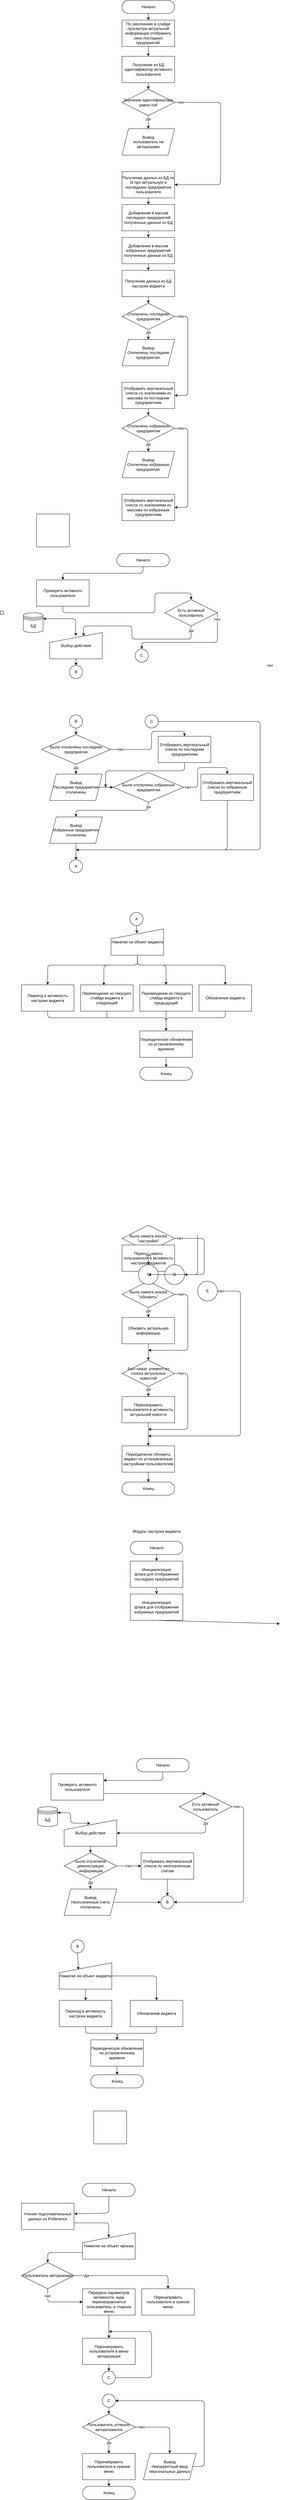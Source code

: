 <mxfile version="14.8.0" type="github">
  <diagram id="v8FJ9KeOEFhYo0yKaHKQ" name="Page-1">
    <mxGraphModel dx="1865" dy="579" grid="1" gridSize="10" guides="1" tooltips="1" connect="1" arrows="1" fold="1" page="1" pageScale="1" pageWidth="827" pageHeight="1169" math="0" shadow="0">
      <root>
        <mxCell id="0" />
        <mxCell id="1" parent="0" />
        <mxCell id="jtxJzJimyHoa9bIYIyS_-1" value="Начало" style="html=1;dashed=0;whitespace=wrap;shape=mxgraph.dfd.start" parent="1" vertex="1">
          <mxGeometry x="320" y="40" width="160" height="40" as="geometry" />
        </mxCell>
        <mxCell id="jtxJzJimyHoa9bIYIyS_-3" value="" style="endArrow=classic;html=1;exitX=0.5;exitY=0.5;exitDx=0;exitDy=20;exitPerimeter=0;entryX=0.5;entryY=0;entryDx=0;entryDy=0;" parent="1" source="jtxJzJimyHoa9bIYIyS_-1" target="jtxJzJimyHoa9bIYIyS_-17" edge="1">
          <mxGeometry width="50" height="50" relative="1" as="geometry">
            <mxPoint x="390" y="220" as="sourcePoint" />
            <mxPoint x="400" y="130" as="targetPoint" />
          </mxGeometry>
        </mxCell>
        <mxCell id="jtxJzJimyHoa9bIYIyS_-4" value="Получение из БД идентификатор активного пользователя" style="rounded=0;whiteSpace=wrap;html=1;" parent="1" vertex="1">
          <mxGeometry x="320" y="210" width="160" height="80" as="geometry" />
        </mxCell>
        <mxCell id="jtxJzJimyHoa9bIYIyS_-5" value="Значение идентификатора равно null" style="rhombus;whiteSpace=wrap;html=1;" parent="1" vertex="1">
          <mxGeometry x="320" y="310" width="160" height="80" as="geometry" />
        </mxCell>
        <mxCell id="jtxJzJimyHoa9bIYIyS_-6" value="" style="endArrow=classic;html=1;exitX=0.5;exitY=1;exitDx=0;exitDy=0;entryX=0.5;entryY=0;entryDx=0;entryDy=0;" parent="1" source="jtxJzJimyHoa9bIYIyS_-4" target="jtxJzJimyHoa9bIYIyS_-5" edge="1">
          <mxGeometry width="50" height="50" relative="1" as="geometry">
            <mxPoint x="390" y="320" as="sourcePoint" />
            <mxPoint x="440" y="270" as="targetPoint" />
          </mxGeometry>
        </mxCell>
        <mxCell id="jtxJzJimyHoa9bIYIyS_-15" value="" style="endArrow=classic;html=1;exitX=0.5;exitY=1;exitDx=0;exitDy=0;entryX=0.5;entryY=0;entryDx=0;entryDy=0;" parent="1" source="jtxJzJimyHoa9bIYIyS_-5" target="jtxJzJimyHoa9bIYIyS_-20" edge="1">
          <mxGeometry relative="1" as="geometry">
            <mxPoint x="460" y="420" as="sourcePoint" />
            <mxPoint x="400" y="430" as="targetPoint" />
          </mxGeometry>
        </mxCell>
        <mxCell id="jtxJzJimyHoa9bIYIyS_-16" value="Да" style="edgeLabel;resizable=0;html=1;align=center;verticalAlign=middle;" parent="jtxJzJimyHoa9bIYIyS_-15" connectable="0" vertex="1">
          <mxGeometry relative="1" as="geometry">
            <mxPoint y="-10" as="offset" />
          </mxGeometry>
        </mxCell>
        <mxCell id="jtxJzJimyHoa9bIYIyS_-17" value="По умолчанию в слайде просмотра актуальной информации отображать окно последних предприятий&amp;nbsp;" style="rounded=0;whiteSpace=wrap;html=1;" parent="1" vertex="1">
          <mxGeometry x="320" y="100" width="160" height="80" as="geometry" />
        </mxCell>
        <mxCell id="jtxJzJimyHoa9bIYIyS_-18" value="" style="endArrow=classic;html=1;exitX=0.5;exitY=1;exitDx=0;exitDy=0;entryX=0.5;entryY=0;entryDx=0;entryDy=0;" parent="1" source="jtxJzJimyHoa9bIYIyS_-17" target="jtxJzJimyHoa9bIYIyS_-4" edge="1">
          <mxGeometry width="50" height="50" relative="1" as="geometry">
            <mxPoint x="390" y="280" as="sourcePoint" />
            <mxPoint x="440" y="230" as="targetPoint" />
          </mxGeometry>
        </mxCell>
        <mxCell id="jtxJzJimyHoa9bIYIyS_-20" value="Вывод&lt;br&gt;пользователь не авторизован" style="shape=parallelogram;perimeter=parallelogramPerimeter;whiteSpace=wrap;html=1;fixedSize=1;" parent="1" vertex="1">
          <mxGeometry x="320" y="430" width="160" height="80" as="geometry" />
        </mxCell>
        <mxCell id="jtxJzJimyHoa9bIYIyS_-21" value="Нет" style="endArrow=classic;html=1;exitX=1;exitY=0.5;exitDx=0;exitDy=0;entryX=1;entryY=0.5;entryDx=0;entryDy=0;" parent="1" source="jtxJzJimyHoa9bIYIyS_-5" target="jtxJzJimyHoa9bIYIyS_-22" edge="1">
          <mxGeometry x="-0.924" width="50" height="50" relative="1" as="geometry">
            <mxPoint x="620" y="330" as="sourcePoint" />
            <mxPoint x="500" y="610" as="targetPoint" />
            <Array as="points">
              <mxPoint x="620" y="350" />
              <mxPoint x="620" y="600" />
            </Array>
            <mxPoint as="offset" />
          </mxGeometry>
        </mxCell>
        <mxCell id="jtxJzJimyHoa9bIYIyS_-22" value="Получение данных из БД по id про актуальную и последнюю предприятия пользователя" style="rounded=0;whiteSpace=wrap;html=1;" parent="1" vertex="1">
          <mxGeometry x="320" y="560" width="160" height="80" as="geometry" />
        </mxCell>
        <mxCell id="jtxJzJimyHoa9bIYIyS_-23" value="Добавление в массив последних предприятий полученные данные из БД" style="rounded=0;whiteSpace=wrap;html=1;" parent="1" vertex="1">
          <mxGeometry x="320" y="660" width="160" height="80" as="geometry" />
        </mxCell>
        <mxCell id="jtxJzJimyHoa9bIYIyS_-24" value="" style="endArrow=classic;html=1;exitX=0.5;exitY=1;exitDx=0;exitDy=0;entryX=0.5;entryY=0;entryDx=0;entryDy=0;" parent="1" source="jtxJzJimyHoa9bIYIyS_-22" target="jtxJzJimyHoa9bIYIyS_-23" edge="1">
          <mxGeometry width="50" height="50" relative="1" as="geometry">
            <mxPoint x="390" y="730" as="sourcePoint" />
            <mxPoint x="440" y="680" as="targetPoint" />
          </mxGeometry>
        </mxCell>
        <mxCell id="jtxJzJimyHoa9bIYIyS_-25" value="Добавление в массив избранных предприятий полученные данные из БД" style="rounded=0;whiteSpace=wrap;html=1;" parent="1" vertex="1">
          <mxGeometry x="320" y="760" width="160" height="80" as="geometry" />
        </mxCell>
        <mxCell id="jtxJzJimyHoa9bIYIyS_-26" value="" style="endArrow=classic;html=1;exitX=0.5;exitY=1;exitDx=0;exitDy=0;entryX=0.5;entryY=0;entryDx=0;entryDy=0;" parent="1" source="jtxJzJimyHoa9bIYIyS_-23" target="jtxJzJimyHoa9bIYIyS_-25" edge="1">
          <mxGeometry width="50" height="50" relative="1" as="geometry">
            <mxPoint x="390" y="730" as="sourcePoint" />
            <mxPoint x="440" y="680" as="targetPoint" />
          </mxGeometry>
        </mxCell>
        <mxCell id="jtxJzJimyHoa9bIYIyS_-27" value="Получение данных из БД настроек виджета" style="rounded=0;whiteSpace=wrap;html=1;" parent="1" vertex="1">
          <mxGeometry x="320" y="860" width="160" height="80" as="geometry" />
        </mxCell>
        <mxCell id="jtxJzJimyHoa9bIYIyS_-28" value="" style="endArrow=classic;html=1;exitX=0.5;exitY=1;exitDx=0;exitDy=0;entryX=0.5;entryY=0;entryDx=0;entryDy=0;" parent="1" source="jtxJzJimyHoa9bIYIyS_-25" target="jtxJzJimyHoa9bIYIyS_-27" edge="1">
          <mxGeometry width="50" height="50" relative="1" as="geometry">
            <mxPoint x="390" y="820" as="sourcePoint" />
            <mxPoint x="440" y="770" as="targetPoint" />
          </mxGeometry>
        </mxCell>
        <mxCell id="jtxJzJimyHoa9bIYIyS_-29" value="Отключены последние предприятия" style="rhombus;whiteSpace=wrap;html=1;" parent="1" vertex="1">
          <mxGeometry x="320" y="960" width="160" height="80" as="geometry" />
        </mxCell>
        <mxCell id="jtxJzJimyHoa9bIYIyS_-30" value="" style="endArrow=classic;html=1;entryX=0.5;entryY=0;entryDx=0;entryDy=0;exitX=0.5;exitY=1;exitDx=0;exitDy=0;" parent="1" source="jtxJzJimyHoa9bIYIyS_-27" target="jtxJzJimyHoa9bIYIyS_-29" edge="1">
          <mxGeometry width="50" height="50" relative="1" as="geometry">
            <mxPoint x="390" y="920" as="sourcePoint" />
            <mxPoint x="440" y="870" as="targetPoint" />
          </mxGeometry>
        </mxCell>
        <mxCell id="jtxJzJimyHoa9bIYIyS_-31" value="Да" style="endArrow=classic;html=1;exitX=0.5;exitY=1;exitDx=0;exitDy=0;entryX=0.5;entryY=0;entryDx=0;entryDy=0;" parent="1" source="jtxJzJimyHoa9bIYIyS_-29" target="jtxJzJimyHoa9bIYIyS_-32" edge="1">
          <mxGeometry x="-0.5" width="50" height="50" relative="1" as="geometry">
            <mxPoint x="390" y="1120" as="sourcePoint" />
            <mxPoint x="400" y="1070" as="targetPoint" />
            <mxPoint as="offset" />
          </mxGeometry>
        </mxCell>
        <mxCell id="jtxJzJimyHoa9bIYIyS_-32" value="Вывод&lt;br&gt;Отключены последние предприятия." style="shape=parallelogram;perimeter=parallelogramPerimeter;whiteSpace=wrap;html=1;fixedSize=1;" parent="1" vertex="1">
          <mxGeometry x="320" y="1070" width="160" height="80" as="geometry" />
        </mxCell>
        <mxCell id="jtxJzJimyHoa9bIYIyS_-34" value="Нет" style="endArrow=classic;html=1;exitX=1;exitY=0.5;exitDx=0;exitDy=0;entryX=1;entryY=0.5;entryDx=0;entryDy=0;" parent="1" source="jtxJzJimyHoa9bIYIyS_-29" target="jtxJzJimyHoa9bIYIyS_-35" edge="1">
          <mxGeometry x="-0.875" width="50" height="50" relative="1" as="geometry">
            <mxPoint x="390" y="1200" as="sourcePoint" />
            <mxPoint x="570" y="1200" as="targetPoint" />
            <Array as="points">
              <mxPoint x="520" y="1000" />
              <mxPoint x="520" y="1240" />
            </Array>
            <mxPoint as="offset" />
          </mxGeometry>
        </mxCell>
        <mxCell id="jtxJzJimyHoa9bIYIyS_-35" value="Отображать вертикальный список со значениями из массива по последним предприятиям" style="rounded=0;whiteSpace=wrap;html=1;" parent="1" vertex="1">
          <mxGeometry x="320" y="1200" width="160" height="80" as="geometry" />
        </mxCell>
        <mxCell id="jtxJzJimyHoa9bIYIyS_-36" value="Отключены избранные предприятия" style="rhombus;whiteSpace=wrap;html=1;" parent="1" vertex="1">
          <mxGeometry x="320" y="1300" width="160" height="80" as="geometry" />
        </mxCell>
        <mxCell id="jtxJzJimyHoa9bIYIyS_-37" value="Да" style="endArrow=classic;html=1;exitX=0.5;exitY=1;exitDx=0;exitDy=0;entryX=0.5;entryY=0;entryDx=0;entryDy=0;" parent="1" source="jtxJzJimyHoa9bIYIyS_-36" target="jtxJzJimyHoa9bIYIyS_-38" edge="1">
          <mxGeometry x="-0.5" width="50" height="50" relative="1" as="geometry">
            <mxPoint x="384" y="1460" as="sourcePoint" />
            <mxPoint x="394" y="1410" as="targetPoint" />
            <mxPoint as="offset" />
          </mxGeometry>
        </mxCell>
        <mxCell id="jtxJzJimyHoa9bIYIyS_-38" value="Вывод&lt;br&gt;Отключены избранные предприятия." style="shape=parallelogram;perimeter=parallelogramPerimeter;whiteSpace=wrap;html=1;fixedSize=1;" parent="1" vertex="1">
          <mxGeometry x="320" y="1410" width="160" height="80" as="geometry" />
        </mxCell>
        <mxCell id="jtxJzJimyHoa9bIYIyS_-39" value="Нет" style="endArrow=classic;html=1;exitX=1;exitY=0.5;exitDx=0;exitDy=0;entryX=1;entryY=0.5;entryDx=0;entryDy=0;" parent="1" source="jtxJzJimyHoa9bIYIyS_-36" target="jtxJzJimyHoa9bIYIyS_-40" edge="1">
          <mxGeometry x="-0.875" width="50" height="50" relative="1" as="geometry">
            <mxPoint x="384" y="1540" as="sourcePoint" />
            <mxPoint x="564" y="1540" as="targetPoint" />
            <Array as="points">
              <mxPoint x="520" y="1340" />
              <mxPoint x="520" y="1580" />
            </Array>
            <mxPoint as="offset" />
          </mxGeometry>
        </mxCell>
        <mxCell id="jtxJzJimyHoa9bIYIyS_-40" value="Отображать вертикальный список со значениями из массива по избранным предприятиям" style="rounded=0;whiteSpace=wrap;html=1;" parent="1" vertex="1">
          <mxGeometry x="320" y="1540" width="160" height="80" as="geometry" />
        </mxCell>
        <mxCell id="jtxJzJimyHoa9bIYIyS_-42" value="" style="endArrow=classic;html=1;exitX=0.5;exitY=1;exitDx=0;exitDy=0;entryX=0.5;entryY=0;entryDx=0;entryDy=0;" parent="1" source="jtxJzJimyHoa9bIYIyS_-35" target="jtxJzJimyHoa9bIYIyS_-36" edge="1">
          <mxGeometry width="50" height="50" relative="1" as="geometry">
            <mxPoint x="390" y="1210" as="sourcePoint" />
            <mxPoint x="440" y="1160" as="targetPoint" />
          </mxGeometry>
        </mxCell>
        <mxCell id="ldOHBHb1seFjtn3JPX3D-1" value="Начало" style="html=1;dashed=0;whitespace=wrap;shape=mxgraph.dfd.start" parent="1" vertex="1">
          <mxGeometry x="304" y="1720" width="160" height="40" as="geometry" />
        </mxCell>
        <mxCell id="ldOHBHb1seFjtn3JPX3D-2" value="" style="endArrow=classic;html=1;exitX=0.5;exitY=0.5;exitDx=0;exitDy=20;exitPerimeter=0;entryX=0.5;entryY=0;entryDx=0;entryDy=0;" parent="1" source="ldOHBHb1seFjtn3JPX3D-1" target="ldOHBHb1seFjtn3JPX3D-3" edge="1">
          <mxGeometry width="50" height="50" relative="1" as="geometry">
            <mxPoint x="390" y="2040" as="sourcePoint" />
            <mxPoint x="400" y="1820" as="targetPoint" />
            <Array as="points">
              <mxPoint x="384" y="1780" />
              <mxPoint x="140" y="1780" />
            </Array>
          </mxGeometry>
        </mxCell>
        <mxCell id="ldOHBHb1seFjtn3JPX3D-3" value="Проверять активного пользователя" style="rounded=0;whiteSpace=wrap;html=1;" parent="1" vertex="1">
          <mxGeometry x="60" y="1800" width="160" height="80" as="geometry" />
        </mxCell>
        <mxCell id="ldOHBHb1seFjtn3JPX3D-4" value="Есть активный пользователь" style="rhombus;whiteSpace=wrap;html=1;" parent="1" vertex="1">
          <mxGeometry x="450" y="1860" width="160" height="80" as="geometry" />
        </mxCell>
        <mxCell id="ldOHBHb1seFjtn3JPX3D-5" value="" style="endArrow=classic;html=1;exitX=0.5;exitY=1;exitDx=0;exitDy=0;entryX=0.5;entryY=0;entryDx=0;entryDy=0;" parent="1" source="ldOHBHb1seFjtn3JPX3D-3" target="ldOHBHb1seFjtn3JPX3D-4" edge="1">
          <mxGeometry width="50" height="50" relative="1" as="geometry">
            <mxPoint x="350" y="2020" as="sourcePoint" />
            <mxPoint x="400" y="1970" as="targetPoint" />
            <Array as="points">
              <mxPoint x="140" y="1900" />
              <mxPoint x="420" y="1900" />
              <mxPoint x="420" y="1840" />
              <mxPoint x="530" y="1840" />
            </Array>
          </mxGeometry>
        </mxCell>
        <mxCell id="ldOHBHb1seFjtn3JPX3D-6" value="Да" style="endArrow=classic;html=1;exitX=0.5;exitY=1;exitDx=0;exitDy=0;entryX=0.644;entryY=0.138;entryDx=0;entryDy=0;entryPerimeter=0;" parent="1" source="ldOHBHb1seFjtn3JPX3D-4" target="ldOHBHb1seFjtn3JPX3D-86" edge="1">
          <mxGeometry x="-0.935" width="50" height="50" relative="1" as="geometry">
            <mxPoint x="350" y="2120" as="sourcePoint" />
            <mxPoint x="530" y="1970" as="targetPoint" />
            <Array as="points">
              <mxPoint x="530" y="1980" />
              <mxPoint x="350" y="1980" />
              <mxPoint x="350" y="1940" />
              <mxPoint x="203" y="1940" />
            </Array>
            <mxPoint as="offset" />
          </mxGeometry>
        </mxCell>
        <mxCell id="ldOHBHb1seFjtn3JPX3D-27" value="Была нажата кнопка &quot;настройки&quot;" style="rhombus;whiteSpace=wrap;html=1;" parent="1" vertex="1">
          <mxGeometry x="320" y="3760" width="160" height="80" as="geometry" />
        </mxCell>
        <mxCell id="ldOHBHb1seFjtn3JPX3D-29" value="Перенаправить пользователя в активность настроек виджетов" style="rounded=0;whiteSpace=wrap;html=1;" parent="1" vertex="1">
          <mxGeometry x="320" y="3820" width="160" height="80" as="geometry" />
        </mxCell>
        <mxCell id="ldOHBHb1seFjtn3JPX3D-30" value="Нет" style="endArrow=classic;html=1;exitX=1;exitY=0.5;exitDx=0;exitDy=0;entryX=1;entryY=0.5;entryDx=0;entryDy=0;" parent="1" source="ldOHBHb1seFjtn3JPX3D-27" target="ldOHBHb1seFjtn3JPX3D-70" edge="1">
          <mxGeometry x="-0.879" width="50" height="50" relative="1" as="geometry">
            <mxPoint x="350" y="4030" as="sourcePoint" />
            <mxPoint x="560" y="3980" as="targetPoint" />
            <Array as="points">
              <mxPoint x="570" y="3800" />
              <mxPoint x="570" y="3910" />
            </Array>
            <mxPoint as="offset" />
          </mxGeometry>
        </mxCell>
        <mxCell id="ldOHBHb1seFjtn3JPX3D-33" value="Была нажата кнопка &quot;обновить&quot;" style="rhombus;whiteSpace=wrap;html=1;" parent="1" vertex="1">
          <mxGeometry x="320" y="3930" width="160" height="80" as="geometry" />
        </mxCell>
        <mxCell id="ldOHBHb1seFjtn3JPX3D-34" value="Да" style="endArrow=classic;html=1;exitX=0.5;exitY=1;exitDx=0;exitDy=0;entryX=0.5;entryY=0;entryDx=0;entryDy=0;" parent="1" source="ldOHBHb1seFjtn3JPX3D-33" target="ldOHBHb1seFjtn3JPX3D-35" edge="1">
          <mxGeometry x="-0.333" width="50" height="50" relative="1" as="geometry">
            <mxPoint x="350" y="4060" as="sourcePoint" />
            <mxPoint x="400" y="4060" as="targetPoint" />
            <mxPoint as="offset" />
          </mxGeometry>
        </mxCell>
        <mxCell id="ldOHBHb1seFjtn3JPX3D-35" value="Обновить актуальную информацию" style="rounded=0;whiteSpace=wrap;html=1;" parent="1" vertex="1">
          <mxGeometry x="320" y="4040" width="160" height="80" as="geometry" />
        </mxCell>
        <mxCell id="ldOHBHb1seFjtn3JPX3D-36" value="" style="endArrow=classic;html=1;exitX=0.5;exitY=1;exitDx=0;exitDy=0;entryX=0.5;entryY=0;entryDx=0;entryDy=0;" parent="1" source="ldOHBHb1seFjtn3JPX3D-35" target="ldOHBHb1seFjtn3JPX3D-38" edge="1">
          <mxGeometry width="50" height="50" relative="1" as="geometry">
            <mxPoint x="350" y="4170" as="sourcePoint" />
            <mxPoint x="400" y="4170" as="targetPoint" />
          </mxGeometry>
        </mxCell>
        <mxCell id="ldOHBHb1seFjtn3JPX3D-37" value="Нет" style="endArrow=classic;html=1;exitX=1;exitY=0.5;exitDx=0;exitDy=0;" parent="1" source="ldOHBHb1seFjtn3JPX3D-33" edge="1">
          <mxGeometry x="-0.879" width="50" height="50" relative="1" as="geometry">
            <mxPoint x="590" y="4105" as="sourcePoint" />
            <mxPoint x="400" y="4140" as="targetPoint" />
            <Array as="points">
              <mxPoint x="520" y="3970" />
              <mxPoint x="520" y="4140" />
            </Array>
            <mxPoint as="offset" />
          </mxGeometry>
        </mxCell>
        <mxCell id="ldOHBHb1seFjtn3JPX3D-38" value="Был нажат элемент из списка актуальных новостей" style="rhombus;whiteSpace=wrap;html=1;" parent="1" vertex="1">
          <mxGeometry x="320" y="4170" width="160" height="80" as="geometry" />
        </mxCell>
        <mxCell id="ldOHBHb1seFjtn3JPX3D-39" value="Да" style="endArrow=classic;html=1;exitX=0.5;exitY=1;exitDx=0;exitDy=0;entryX=0.5;entryY=0;entryDx=0;entryDy=0;" parent="1" source="ldOHBHb1seFjtn3JPX3D-38" target="ldOHBHb1seFjtn3JPX3D-40" edge="1">
          <mxGeometry x="-0.5" width="50" height="50" relative="1" as="geometry">
            <mxPoint x="350" y="4260" as="sourcePoint" />
            <mxPoint x="400" y="4290" as="targetPoint" />
            <mxPoint as="offset" />
          </mxGeometry>
        </mxCell>
        <mxCell id="ldOHBHb1seFjtn3JPX3D-40" value="Перенаправить пользователя в активность актуальной новости" style="rounded=0;whiteSpace=wrap;html=1;" parent="1" vertex="1">
          <mxGeometry x="320" y="4280" width="160" height="80" as="geometry" />
        </mxCell>
        <mxCell id="ldOHBHb1seFjtn3JPX3D-41" value="" style="endArrow=classic;html=1;exitX=0.5;exitY=1;exitDx=0;exitDy=0;entryX=0.5;entryY=0;entryDx=0;entryDy=0;" parent="1" source="ldOHBHb1seFjtn3JPX3D-40" target="ldOHBHb1seFjtn3JPX3D-44" edge="1">
          <mxGeometry width="50" height="50" relative="1" as="geometry">
            <mxPoint x="350" y="4330" as="sourcePoint" />
            <mxPoint x="400" y="4430" as="targetPoint" />
          </mxGeometry>
        </mxCell>
        <mxCell id="ldOHBHb1seFjtn3JPX3D-42" value="Нет" style="endArrow=classic;html=1;exitX=1;exitY=0.5;exitDx=0;exitDy=0;" parent="1" source="ldOHBHb1seFjtn3JPX3D-38" edge="1">
          <mxGeometry x="-0.879" width="50" height="50" relative="1" as="geometry">
            <mxPoint x="590" y="4300" as="sourcePoint" />
            <mxPoint x="400" y="4380" as="targetPoint" />
            <Array as="points">
              <mxPoint x="520" y="4210" />
              <mxPoint x="520" y="4380" />
            </Array>
            <mxPoint as="offset" />
          </mxGeometry>
        </mxCell>
        <mxCell id="ldOHBHb1seFjtn3JPX3D-43" value="Нет" style="endArrow=classic;html=1;exitX=1;exitY=0.5;exitDx=0;exitDy=0;" parent="1" source="ldOHBHb1seFjtn3JPX3D-75" edge="1">
          <mxGeometry x="-0.974" width="50" height="50" relative="1" as="geometry">
            <mxPoint x="540" y="3920" as="sourcePoint" />
            <mxPoint x="400" y="4400" as="targetPoint" />
            <Array as="points">
              <mxPoint x="680" y="3960" />
              <mxPoint x="680" y="4400" />
            </Array>
            <mxPoint as="offset" />
          </mxGeometry>
        </mxCell>
        <mxCell id="ldOHBHb1seFjtn3JPX3D-44" value="Периодически обновить виджет по установленным настройкам пользователем" style="rounded=0;whiteSpace=wrap;html=1;" parent="1" vertex="1">
          <mxGeometry x="320" y="4430" width="160" height="80" as="geometry" />
        </mxCell>
        <mxCell id="ldOHBHb1seFjtn3JPX3D-45" value="" style="endArrow=classic;html=1;exitX=0.5;exitY=1;exitDx=0;exitDy=0;entryX=0.5;entryY=0.5;entryDx=0;entryDy=-20;entryPerimeter=0;" parent="1" source="ldOHBHb1seFjtn3JPX3D-44" target="ldOHBHb1seFjtn3JPX3D-46" edge="1">
          <mxGeometry width="50" height="50" relative="1" as="geometry">
            <mxPoint x="400" y="4520" as="sourcePoint" />
            <mxPoint x="400" y="4550" as="targetPoint" />
          </mxGeometry>
        </mxCell>
        <mxCell id="ldOHBHb1seFjtn3JPX3D-46" value="Конец" style="html=1;dashed=0;whitespace=wrap;shape=mxgraph.dfd.start" parent="1" vertex="1">
          <mxGeometry x="320" y="4540" width="160" height="40" as="geometry" />
        </mxCell>
        <mxCell id="ldOHBHb1seFjtn3JPX3D-55" value="" style="endArrow=classic;html=1;exitX=0.5;exitY=1;exitDx=0;exitDy=0;entryX=0.5;entryY=0;entryDx=0;entryDy=0;" parent="1" source="ldOHBHb1seFjtn3JPX3D-29" target="ldOHBHb1seFjtn3JPX3D-33" edge="1">
          <mxGeometry width="50" height="50" relative="1" as="geometry">
            <mxPoint x="300" y="3740" as="sourcePoint" />
            <mxPoint x="400" y="3720" as="targetPoint" />
          </mxGeometry>
        </mxCell>
        <mxCell id="ldOHBHb1seFjtn3JPX3D-62" value="" style="whiteSpace=wrap;html=1;aspect=fixed;" parent="1" vertex="1">
          <mxGeometry x="60" y="1600" width="100" height="100" as="geometry" />
        </mxCell>
        <mxCell id="ldOHBHb1seFjtn3JPX3D-68" value="Да" style="endArrow=classic;html=1;exitX=0.5;exitY=1;exitDx=0;exitDy=0;entryX=0.5;entryY=0;entryDx=0;entryDy=0;" parent="1" source="ldOHBHb1seFjtn3JPX3D-27" target="ldOHBHb1seFjtn3JPX3D-69" edge="1">
          <mxGeometry x="-0.5" width="50" height="50" relative="1" as="geometry">
            <mxPoint x="530" y="4020" as="sourcePoint" />
            <mxPoint x="400" y="3870" as="targetPoint" />
            <mxPoint y="-1" as="offset" />
          </mxGeometry>
        </mxCell>
        <mxCell id="ldOHBHb1seFjtn3JPX3D-69" value="C" style="ellipse;whiteSpace=wrap;html=1;" parent="1" vertex="1">
          <mxGeometry x="370" y="3880" width="60" height="60" as="geometry" />
        </mxCell>
        <mxCell id="ldOHBHb1seFjtn3JPX3D-70" value="D" style="ellipse;whiteSpace=wrap;html=1;" parent="1" vertex="1">
          <mxGeometry x="450" y="3880" width="60" height="60" as="geometry" />
        </mxCell>
        <mxCell id="ldOHBHb1seFjtn3JPX3D-73" value="" style="endArrow=classic;html=1;exitX=0.5;exitY=1;exitDx=0;exitDy=0;" parent="1" edge="1">
          <mxGeometry width="50" height="50" relative="1" as="geometry">
            <mxPoint x="550" y="3790" as="sourcePoint" />
            <mxPoint x="400" y="3910" as="targetPoint" />
            <Array as="points">
              <mxPoint x="550" y="3910" />
            </Array>
          </mxGeometry>
        </mxCell>
        <mxCell id="ldOHBHb1seFjtn3JPX3D-75" value="E" style="ellipse;whiteSpace=wrap;html=1;" parent="1" vertex="1">
          <mxGeometry x="550" y="3930" width="60" height="60" as="geometry" />
        </mxCell>
        <mxCell id="ldOHBHb1seFjtn3JPX3D-78" value="Моудль настроек виджета" style="text;html=1;strokeColor=none;fillColor=none;align=center;verticalAlign=middle;whiteSpace=wrap;rounded=0;" parent="1" vertex="1">
          <mxGeometry x="300" y="4680" width="250" height="20" as="geometry" />
        </mxCell>
        <mxCell id="ldOHBHb1seFjtn3JPX3D-79" value="Начало" style="html=1;dashed=0;whitespace=wrap;shape=mxgraph.dfd.start" parent="1" vertex="1">
          <mxGeometry x="345" y="4720" width="160" height="40" as="geometry" />
        </mxCell>
        <mxCell id="ldOHBHb1seFjtn3JPX3D-80" value="" style="endArrow=classic;html=1;exitX=0.5;exitY=0.5;exitDx=0;exitDy=20;exitPerimeter=0;entryX=0.5;entryY=0;entryDx=0;entryDy=0;" parent="1" source="ldOHBHb1seFjtn3JPX3D-79" target="ldOHBHb1seFjtn3JPX3D-81" edge="1">
          <mxGeometry width="50" height="50" relative="1" as="geometry">
            <mxPoint x="425" y="4870" as="sourcePoint" />
            <mxPoint x="425" y="4790" as="targetPoint" />
          </mxGeometry>
        </mxCell>
        <mxCell id="ldOHBHb1seFjtn3JPX3D-81" value="Инициализация&lt;br&gt;флага для отображения последних предприятий" style="rounded=0;whiteSpace=wrap;html=1;" parent="1" vertex="1">
          <mxGeometry x="345" y="4780" width="160" height="80" as="geometry" />
        </mxCell>
        <mxCell id="ldOHBHb1seFjtn3JPX3D-82" value="Инициализация&lt;br&gt;флага для отображения избранных предприятий" style="rounded=0;whiteSpace=wrap;html=1;" parent="1" vertex="1">
          <mxGeometry x="345" y="4880" width="160" height="80" as="geometry" />
        </mxCell>
        <mxCell id="ldOHBHb1seFjtn3JPX3D-83" value="" style="endArrow=classic;html=1;exitX=0.5;exitY=1;exitDx=0;exitDy=0;entryX=0.5;entryY=0;entryDx=0;entryDy=0;" parent="1" source="ldOHBHb1seFjtn3JPX3D-81" target="ldOHBHb1seFjtn3JPX3D-82" edge="1">
          <mxGeometry width="50" height="50" relative="1" as="geometry">
            <mxPoint x="400" y="4950" as="sourcePoint" />
            <mxPoint x="450" y="4900" as="targetPoint" />
          </mxGeometry>
        </mxCell>
        <mxCell id="ldOHBHb1seFjtn3JPX3D-84" value="" style="endArrow=classic;html=1;exitX=0.5;exitY=1;exitDx=0;exitDy=0;" parent="1" source="ldOHBHb1seFjtn3JPX3D-82" edge="1">
          <mxGeometry width="50" height="50" relative="1" as="geometry">
            <mxPoint x="400" y="5030" as="sourcePoint" />
            <mxPoint x="800" y="4970" as="targetPoint" />
          </mxGeometry>
        </mxCell>
        <mxCell id="ldOHBHb1seFjtn3JPX3D-85" value="БД" style="shape=datastore;whiteSpace=wrap;html=1;" parent="1" vertex="1">
          <mxGeometry x="20" y="1900" width="60" height="60" as="geometry" />
        </mxCell>
        <mxCell id="ldOHBHb1seFjtn3JPX3D-86" value="Выбор действия" style="shape=manualInput;whiteSpace=wrap;html=1;" parent="1" vertex="1">
          <mxGeometry x="100" y="1960" width="160" height="80" as="geometry" />
        </mxCell>
        <mxCell id="ldOHBHb1seFjtn3JPX3D-87" value="" style="endArrow=classic;startArrow=classic;html=1;exitX=1;exitY=0.3;exitDx=0;exitDy=0;entryX=0.496;entryY=0.128;entryDx=0;entryDy=0;entryPerimeter=0;" parent="1" source="ldOHBHb1seFjtn3JPX3D-85" target="ldOHBHb1seFjtn3JPX3D-86" edge="1">
          <mxGeometry width="50" height="50" relative="1" as="geometry">
            <mxPoint x="400" y="1930" as="sourcePoint" />
            <mxPoint x="450" y="1880" as="targetPoint" />
            <Array as="points">
              <mxPoint x="120" y="1918" />
              <mxPoint x="179" y="1918" />
            </Array>
          </mxGeometry>
        </mxCell>
        <mxCell id="ldOHBHb1seFjtn3JPX3D-88" value="Были отключены последние предприятия" style="rhombus;whiteSpace=wrap;html=1;" parent="1" vertex="1">
          <mxGeometry x="75" y="2270" width="210" height="90" as="geometry" />
        </mxCell>
        <mxCell id="ldOHBHb1seFjtn3JPX3D-89" value="" style="endArrow=classic;html=1;exitX=0.5;exitY=1;exitDx=0;exitDy=0;entryX=0.5;entryY=0;entryDx=0;entryDy=0;" parent="1" source="ldOHBHb1seFjtn3JPX3D-86" edge="1" target="T0NQDIcvHhrk3CGohykF-3">
          <mxGeometry width="50" height="50" relative="1" as="geometry">
            <mxPoint x="400" y="2030" as="sourcePoint" />
            <mxPoint x="180" y="2080" as="targetPoint" />
          </mxGeometry>
        </mxCell>
        <mxCell id="ldOHBHb1seFjtn3JPX3D-90" value="Нет" style="endArrow=classic;html=1;exitX=1;exitY=0.5;exitDx=0;exitDy=0;entryX=0.5;entryY=0;entryDx=0;entryDy=0;" parent="1" source="ldOHBHb1seFjtn3JPX3D-88" target="ldOHBHb1seFjtn3JPX3D-91" edge="1">
          <mxGeometry x="-0.793" width="50" height="50" relative="1" as="geometry">
            <mxPoint x="260" y="2319.5" as="sourcePoint" />
            <mxPoint x="334" y="2319.5" as="targetPoint" />
            <mxPoint as="offset" />
            <Array as="points">
              <mxPoint x="410" y="2315" />
              <mxPoint x="410" y="2260" />
              <mxPoint x="510" y="2260" />
            </Array>
          </mxGeometry>
        </mxCell>
        <mxCell id="ldOHBHb1seFjtn3JPX3D-91" value="Отображать вертикальный список по последним предприятиям" style="rounded=0;whiteSpace=wrap;html=1;" parent="1" vertex="1">
          <mxGeometry x="430" y="2275" width="160" height="80" as="geometry" />
        </mxCell>
        <mxCell id="ldOHBHb1seFjtn3JPX3D-92" value="Да" style="endArrow=classic;html=1;exitX=0.5;exitY=1;exitDx=0;exitDy=0;" parent="1" target="ldOHBHb1seFjtn3JPX3D-93" edge="1">
          <mxGeometry x="-0.333" width="50" height="50" relative="1" as="geometry">
            <mxPoint x="180" y="2360" as="sourcePoint" />
            <mxPoint x="180" y="2390" as="targetPoint" />
            <mxPoint as="offset" />
          </mxGeometry>
        </mxCell>
        <mxCell id="ldOHBHb1seFjtn3JPX3D-93" value="Вывод&lt;br&gt;Последние предприятия отключены" style="shape=parallelogram;perimeter=parallelogramPerimeter;whiteSpace=wrap;html=1;fixedSize=1;" parent="1" vertex="1">
          <mxGeometry x="100" y="2390" width="160" height="80" as="geometry" />
        </mxCell>
        <mxCell id="ldOHBHb1seFjtn3JPX3D-94" value="" style="endArrow=classic;html=1;exitX=1;exitY=0.5;exitDx=0;exitDy=0;entryX=0;entryY=0.5;entryDx=0;entryDy=0;" parent="1" source="ldOHBHb1seFjtn3JPX3D-93" target="PW3p3-jP11NQ0MpAYQC5-4" edge="1">
          <mxGeometry width="50" height="50" relative="1" as="geometry">
            <mxPoint x="400" y="2370" as="sourcePoint" />
            <mxPoint x="320" y="2430" as="targetPoint" />
          </mxGeometry>
        </mxCell>
        <mxCell id="ldOHBHb1seFjtn3JPX3D-95" value="" style="endArrow=classic;html=1;exitX=0.5;exitY=1;exitDx=0;exitDy=0;" parent="1" source="ldOHBHb1seFjtn3JPX3D-91" edge="1">
          <mxGeometry width="50" height="50" relative="1" as="geometry">
            <mxPoint x="414" y="2360" as="sourcePoint" />
            <mxPoint x="270" y="2430" as="targetPoint" />
            <Array as="points">
              <mxPoint x="510" y="2380" />
              <mxPoint x="270" y="2380" />
            </Array>
          </mxGeometry>
        </mxCell>
        <mxCell id="ldOHBHb1seFjtn3JPX3D-97" value="Нет" style="endArrow=classic;html=1;exitX=1;exitY=0.5;exitDx=0;exitDy=0;entryX=0.5;entryY=0;entryDx=0;entryDy=0;exitPerimeter=0;" parent="1" source="PW3p3-jP11NQ0MpAYQC5-4" target="ldOHBHb1seFjtn3JPX3D-98" edge="1">
          <mxGeometry x="-0.882" width="50" height="50" relative="1" as="geometry">
            <mxPoint x="480" y="2430" as="sourcePoint" />
            <mxPoint x="550" y="2430" as="targetPoint" />
            <mxPoint x="1" as="offset" />
            <Array as="points">
              <mxPoint x="550" y="2430" />
              <mxPoint x="550" y="2370" />
              <mxPoint x="640" y="2370" />
            </Array>
          </mxGeometry>
        </mxCell>
        <mxCell id="ldOHBHb1seFjtn3JPX3D-98" value="Отображать вертикальный список по избранным предприятиям" style="rounded=0;whiteSpace=wrap;html=1;" parent="1" vertex="1">
          <mxGeometry x="560" y="2390" width="160" height="80" as="geometry" />
        </mxCell>
        <mxCell id="ldOHBHb1seFjtn3JPX3D-99" value="Да" style="endArrow=classic;html=1;exitX=0.5;exitY=1;exitDx=0;exitDy=0;entryX=0.5;entryY=0;entryDx=0;entryDy=0;" parent="1" source="PW3p3-jP11NQ0MpAYQC5-4" target="ldOHBHb1seFjtn3JPX3D-101" edge="1">
          <mxGeometry x="-0.899" width="50" height="50" relative="1" as="geometry">
            <mxPoint x="400" y="2470" as="sourcePoint" />
            <mxPoint x="400" y="2510" as="targetPoint" />
            <Array as="points">
              <mxPoint x="400" y="2500" />
              <mxPoint x="180" y="2500" />
            </Array>
            <mxPoint as="offset" />
          </mxGeometry>
        </mxCell>
        <mxCell id="ldOHBHb1seFjtn3JPX3D-100" value="" style="endArrow=classic;html=1;exitX=0.5;exitY=1;exitDx=0;exitDy=0;" parent="1" source="ldOHBHb1seFjtn3JPX3D-98" edge="1">
          <mxGeometry width="50" height="50" relative="1" as="geometry">
            <mxPoint x="400" y="2520" as="sourcePoint" />
            <mxPoint x="180" y="2620" as="targetPoint" />
            <Array as="points">
              <mxPoint x="640" y="2620" />
            </Array>
          </mxGeometry>
        </mxCell>
        <mxCell id="ldOHBHb1seFjtn3JPX3D-101" value="Вывод&lt;br&gt;Избранные предприятия отключены" style="shape=parallelogram;perimeter=parallelogramPerimeter;whiteSpace=wrap;html=1;fixedSize=1;" parent="1" vertex="1">
          <mxGeometry x="100" y="2520" width="160" height="80" as="geometry" />
        </mxCell>
        <mxCell id="ldOHBHb1seFjtn3JPX3D-102" value="" style="endArrow=classic;html=1;exitX=0.5;exitY=1;exitDx=0;exitDy=0;entryX=0.5;entryY=0;entryDx=0;entryDy=0;" parent="1" source="ldOHBHb1seFjtn3JPX3D-101" target="tdPUAopEQ5g_FfPMPx0L-2" edge="1">
          <mxGeometry width="50" height="50" relative="1" as="geometry">
            <mxPoint x="400" y="2520" as="sourcePoint" />
            <mxPoint x="180" y="2620" as="targetPoint" />
          </mxGeometry>
        </mxCell>
        <mxCell id="ldOHBHb1seFjtn3JPX3D-103" value="Нажатие на объект виджета" style="shape=manualInput;whiteSpace=wrap;html=1;" parent="1" vertex="1">
          <mxGeometry x="286.5" y="2860" width="160" height="80" as="geometry" />
        </mxCell>
        <mxCell id="ldOHBHb1seFjtn3JPX3D-104" value="Переход в активность настроек виджета" style="rounded=0;whiteSpace=wrap;html=1;" parent="1" vertex="1">
          <mxGeometry x="14" y="3030" width="160" height="80" as="geometry" />
        </mxCell>
        <mxCell id="ldOHBHb1seFjtn3JPX3D-105" value="" style="endArrow=classic;html=1;exitX=0.5;exitY=1;exitDx=0;exitDy=0;entryX=0.5;entryY=0;entryDx=0;entryDy=0;" parent="1" source="ldOHBHb1seFjtn3JPX3D-103" target="ldOHBHb1seFjtn3JPX3D-104" edge="1">
          <mxGeometry width="50" height="50" relative="1" as="geometry">
            <mxPoint x="394" y="3140" as="sourcePoint" />
            <mxPoint x="444" y="3090" as="targetPoint" />
            <Array as="points">
              <mxPoint x="367" y="2970" />
              <mxPoint x="94" y="2970" />
            </Array>
          </mxGeometry>
        </mxCell>
        <mxCell id="ldOHBHb1seFjtn3JPX3D-106" value="" style="endArrow=classic;html=1;exitX=0.5;exitY=1;exitDx=0;exitDy=0;entryX=0.441;entryY=0.016;entryDx=0;entryDy=0;entryPerimeter=0;" parent="1" source="ldOHBHb1seFjtn3JPX3D-103" target="ldOHBHb1seFjtn3JPX3D-107" edge="1">
          <mxGeometry width="50" height="50" relative="1" as="geometry">
            <mxPoint x="394" y="3140" as="sourcePoint" />
            <mxPoint x="404" y="2980" as="targetPoint" />
            <Array as="points">
              <mxPoint x="367" y="2970" />
              <mxPoint x="265" y="2970" />
            </Array>
          </mxGeometry>
        </mxCell>
        <mxCell id="ldOHBHb1seFjtn3JPX3D-107" value="Перемещение из текущего слайда виджета в следующий" style="rounded=0;whiteSpace=wrap;html=1;" parent="1" vertex="1">
          <mxGeometry x="194" y="3030" width="160" height="80" as="geometry" />
        </mxCell>
        <mxCell id="ldOHBHb1seFjtn3JPX3D-108" value="Перемещение из текущего слайда виджета в предыдущий" style="rounded=0;whiteSpace=wrap;html=1;" parent="1" vertex="1">
          <mxGeometry x="374" y="3030" width="160" height="80" as="geometry" />
        </mxCell>
        <mxCell id="ldOHBHb1seFjtn3JPX3D-109" value="" style="endArrow=classic;html=1;exitX=0.5;exitY=1;exitDx=0;exitDy=0;entryX=0.5;entryY=0;entryDx=0;entryDy=0;" parent="1" source="ldOHBHb1seFjtn3JPX3D-103" target="ldOHBHb1seFjtn3JPX3D-108" edge="1">
          <mxGeometry width="50" height="50" relative="1" as="geometry">
            <mxPoint x="394" y="3130" as="sourcePoint" />
            <mxPoint x="514" y="2970" as="targetPoint" />
            <Array as="points">
              <mxPoint x="367" y="2970" />
              <mxPoint x="454" y="2970" />
            </Array>
          </mxGeometry>
        </mxCell>
        <mxCell id="ldOHBHb1seFjtn3JPX3D-110" value="Обновление виджета" style="rounded=0;whiteSpace=wrap;html=1;" parent="1" vertex="1">
          <mxGeometry x="554" y="3030" width="160" height="80" as="geometry" />
        </mxCell>
        <mxCell id="ldOHBHb1seFjtn3JPX3D-111" value="" style="endArrow=classic;html=1;exitX=0.5;exitY=1;exitDx=0;exitDy=0;entryX=0.5;entryY=0;entryDx=0;entryDy=0;" parent="1" source="ldOHBHb1seFjtn3JPX3D-103" target="ldOHBHb1seFjtn3JPX3D-110" edge="1">
          <mxGeometry width="50" height="50" relative="1" as="geometry">
            <mxPoint x="394" y="3150" as="sourcePoint" />
            <mxPoint x="444" y="3100" as="targetPoint" />
            <Array as="points">
              <mxPoint x="367" y="2970" />
              <mxPoint x="634" y="2970" />
            </Array>
          </mxGeometry>
        </mxCell>
        <mxCell id="ldOHBHb1seFjtn3JPX3D-114" value="" style="endArrow=none;html=1;entryX=0.5;entryY=1;entryDx=0;entryDy=0;" parent="1" target="ldOHBHb1seFjtn3JPX3D-107" edge="1">
          <mxGeometry width="50" height="50" relative="1" as="geometry">
            <mxPoint x="274" y="3130" as="sourcePoint" />
            <mxPoint x="444" y="3100" as="targetPoint" />
          </mxGeometry>
        </mxCell>
        <mxCell id="ldOHBHb1seFjtn3JPX3D-115" value="" style="endArrow=none;html=1;entryX=0.5;entryY=1;entryDx=0;entryDy=0;" parent="1" target="ldOHBHb1seFjtn3JPX3D-108" edge="1">
          <mxGeometry width="50" height="50" relative="1" as="geometry">
            <mxPoint x="454" y="3140" as="sourcePoint" />
            <mxPoint x="444" y="3100" as="targetPoint" />
          </mxGeometry>
        </mxCell>
        <mxCell id="ldOHBHb1seFjtn3JPX3D-116" value="" style="endArrow=none;html=1;entryX=0.5;entryY=1;entryDx=0;entryDy=0;" parent="1" target="ldOHBHb1seFjtn3JPX3D-110" edge="1">
          <mxGeometry width="50" height="50" relative="1" as="geometry">
            <mxPoint x="454" y="3160" as="sourcePoint" />
            <mxPoint x="444" y="3100" as="targetPoint" />
            <Array as="points">
              <mxPoint x="454" y="3130" />
              <mxPoint x="634" y="3130" />
            </Array>
          </mxGeometry>
        </mxCell>
        <mxCell id="ldOHBHb1seFjtn3JPX3D-118" value="" style="endArrow=classic;html=1;exitX=0.5;exitY=1;exitDx=0;exitDy=0;entryX=0.5;entryY=0;entryDx=0;entryDy=0;" parent="1" source="ldOHBHb1seFjtn3JPX3D-104" target="ldOHBHb1seFjtn3JPX3D-119" edge="1">
          <mxGeometry width="50" height="50" relative="1" as="geometry">
            <mxPoint x="394" y="3150" as="sourcePoint" />
            <mxPoint x="454" y="3170" as="targetPoint" />
            <Array as="points">
              <mxPoint x="94" y="3130" />
              <mxPoint x="454" y="3130" />
            </Array>
          </mxGeometry>
        </mxCell>
        <mxCell id="ldOHBHb1seFjtn3JPX3D-119" value="Периодическое обновление по установленному времени" style="rounded=0;whiteSpace=wrap;html=1;" parent="1" vertex="1">
          <mxGeometry x="374" y="3170" width="160" height="80" as="geometry" />
        </mxCell>
        <mxCell id="qtZwRd-iIhz3qt9Ayhup-39" value="Начало" style="html=1;dashed=0;whitespace=wrap;shape=mxgraph.dfd.start" parent="1" vertex="1">
          <mxGeometry x="364" y="5380" width="160" height="40" as="geometry" />
        </mxCell>
        <mxCell id="qtZwRd-iIhz3qt9Ayhup-40" value="" style="endArrow=classic;html=1;exitX=0.5;exitY=0.5;exitDx=0;exitDy=20;exitPerimeter=0;entryX=1;entryY=0.25;entryDx=0;entryDy=0;" parent="1" source="qtZwRd-iIhz3qt9Ayhup-39" target="qtZwRd-iIhz3qt9Ayhup-41" edge="1">
          <mxGeometry width="50" height="50" relative="1" as="geometry">
            <mxPoint x="434" y="5666" as="sourcePoint" />
            <mxPoint x="444" y="5446" as="targetPoint" />
            <Array as="points">
              <mxPoint x="444" y="5446" />
            </Array>
          </mxGeometry>
        </mxCell>
        <mxCell id="qtZwRd-iIhz3qt9Ayhup-41" value="Проверять активного пользователя" style="rounded=0;whiteSpace=wrap;html=1;" parent="1" vertex="1">
          <mxGeometry x="104" y="5426" width="160" height="80" as="geometry" />
        </mxCell>
        <mxCell id="qtZwRd-iIhz3qt9Ayhup-42" value="Есть активный пользователь" style="rhombus;whiteSpace=wrap;html=1;" parent="1" vertex="1">
          <mxGeometry x="494" y="5486" width="160" height="80" as="geometry" />
        </mxCell>
        <mxCell id="qtZwRd-iIhz3qt9Ayhup-43" value="" style="endArrow=classic;html=1;exitX=1;exitY=0.75;exitDx=0;exitDy=0;entryX=0.5;entryY=0;entryDx=0;entryDy=0;" parent="1" source="qtZwRd-iIhz3qt9Ayhup-41" target="qtZwRd-iIhz3qt9Ayhup-42" edge="1">
          <mxGeometry width="50" height="50" relative="1" as="geometry">
            <mxPoint x="394" y="5646" as="sourcePoint" />
            <mxPoint x="444" y="5596" as="targetPoint" />
          </mxGeometry>
        </mxCell>
        <mxCell id="qtZwRd-iIhz3qt9Ayhup-44" value="Да" style="endArrow=classic;html=1;exitX=0.5;exitY=1;exitDx=0;exitDy=0;entryX=1;entryY=0.5;entryDx=0;entryDy=0;" parent="1" source="qtZwRd-iIhz3qt9Ayhup-42" target="qtZwRd-iIhz3qt9Ayhup-46" edge="1">
          <mxGeometry x="-0.935" width="50" height="50" relative="1" as="geometry">
            <mxPoint x="394" y="5746" as="sourcePoint" />
            <mxPoint x="574" y="5596" as="targetPoint" />
            <Array as="points">
              <mxPoint x="574" y="5606" />
            </Array>
            <mxPoint as="offset" />
          </mxGeometry>
        </mxCell>
        <mxCell id="qtZwRd-iIhz3qt9Ayhup-45" value="БД" style="shape=datastore;whiteSpace=wrap;html=1;" parent="1" vertex="1">
          <mxGeometry x="64" y="5526" width="60" height="60" as="geometry" />
        </mxCell>
        <mxCell id="qtZwRd-iIhz3qt9Ayhup-46" value="Выбор действия" style="shape=manualInput;whiteSpace=wrap;html=1;" parent="1" vertex="1">
          <mxGeometry x="144" y="5566" width="160" height="80" as="geometry" />
        </mxCell>
        <mxCell id="qtZwRd-iIhz3qt9Ayhup-47" value="" style="endArrow=classic;startArrow=classic;html=1;exitX=1;exitY=0.3;exitDx=0;exitDy=0;entryX=0.496;entryY=0.128;entryDx=0;entryDy=0;entryPerimeter=0;" parent="1" source="qtZwRd-iIhz3qt9Ayhup-45" target="qtZwRd-iIhz3qt9Ayhup-46" edge="1">
          <mxGeometry width="50" height="50" relative="1" as="geometry">
            <mxPoint x="444" y="5556" as="sourcePoint" />
            <mxPoint x="494" y="5506" as="targetPoint" />
            <Array as="points">
              <mxPoint x="164" y="5544" />
              <mxPoint x="164" y="5576" />
            </Array>
          </mxGeometry>
        </mxCell>
        <mxCell id="qtZwRd-iIhz3qt9Ayhup-48" value="Была отключена демонстрация&lt;br&gt;&amp;nbsp;информации" style="rhombus;whiteSpace=wrap;html=1;" parent="1" vertex="1">
          <mxGeometry x="144" y="5666" width="160" height="80" as="geometry" />
        </mxCell>
        <mxCell id="qtZwRd-iIhz3qt9Ayhup-49" value="" style="endArrow=classic;html=1;exitX=0.5;exitY=1;exitDx=0;exitDy=0;entryX=0.5;entryY=0;entryDx=0;entryDy=0;" parent="1" source="qtZwRd-iIhz3qt9Ayhup-46" target="qtZwRd-iIhz3qt9Ayhup-48" edge="1">
          <mxGeometry width="50" height="50" relative="1" as="geometry">
            <mxPoint x="444" y="5656" as="sourcePoint" />
            <mxPoint x="494" y="5606" as="targetPoint" />
          </mxGeometry>
        </mxCell>
        <mxCell id="qtZwRd-iIhz3qt9Ayhup-50" value="Нет" style="endArrow=classic;html=1;exitX=1;exitY=0.5;exitDx=0;exitDy=0;entryX=0;entryY=0.5;entryDx=0;entryDy=0;" parent="1" source="qtZwRd-iIhz3qt9Ayhup-48" target="qtZwRd-iIhz3qt9Ayhup-51" edge="1">
          <mxGeometry width="50" height="50" relative="1" as="geometry">
            <mxPoint x="444" y="5686" as="sourcePoint" />
            <mxPoint x="494" y="5636" as="targetPoint" />
          </mxGeometry>
        </mxCell>
        <mxCell id="qtZwRd-iIhz3qt9Ayhup-51" value="Отображать вертикальный список по неоплаченным счетам" style="rounded=0;whiteSpace=wrap;html=1;" parent="1" vertex="1">
          <mxGeometry x="378" y="5666" width="160" height="80" as="geometry" />
        </mxCell>
        <mxCell id="qtZwRd-iIhz3qt9Ayhup-52" value="Да" style="endArrow=classic;html=1;exitX=0.5;exitY=1;exitDx=0;exitDy=0;" parent="1" source="qtZwRd-iIhz3qt9Ayhup-48" target="qtZwRd-iIhz3qt9Ayhup-53" edge="1">
          <mxGeometry x="-0.333" width="50" height="50" relative="1" as="geometry">
            <mxPoint x="444" y="5776" as="sourcePoint" />
            <mxPoint x="224" y="5776" as="targetPoint" />
            <mxPoint as="offset" />
          </mxGeometry>
        </mxCell>
        <mxCell id="qtZwRd-iIhz3qt9Ayhup-53" value="Вывод&lt;br&gt;Неоплаченные счета отключены" style="shape=parallelogram;perimeter=parallelogramPerimeter;whiteSpace=wrap;html=1;fixedSize=1;" parent="1" vertex="1">
          <mxGeometry x="144" y="5776" width="160" height="80" as="geometry" />
        </mxCell>
        <mxCell id="qtZwRd-iIhz3qt9Ayhup-63" value="Нажатие на объект виджета" style="shape=manualInput;whiteSpace=wrap;html=1;" parent="1" vertex="1">
          <mxGeometry x="129" y="6000" width="160" height="80" as="geometry" />
        </mxCell>
        <mxCell id="qtZwRd-iIhz3qt9Ayhup-64" value="Переход в активность настроек виджета" style="rounded=0;whiteSpace=wrap;html=1;" parent="1" vertex="1">
          <mxGeometry x="129" y="6114" width="160" height="80" as="geometry" />
        </mxCell>
        <mxCell id="qtZwRd-iIhz3qt9Ayhup-70" value="Обновление виджета" style="rounded=0;whiteSpace=wrap;html=1;" parent="1" vertex="1">
          <mxGeometry x="345" y="6114" width="160" height="80" as="geometry" />
        </mxCell>
        <mxCell id="qtZwRd-iIhz3qt9Ayhup-76" value="Периодическое обновление по установленному времени" style="rounded=0;whiteSpace=wrap;html=1;" parent="1" vertex="1">
          <mxGeometry x="225" y="6234" width="160" height="80" as="geometry" />
        </mxCell>
        <mxCell id="qtZwRd-iIhz3qt9Ayhup-78" value="" style="endArrow=classic;html=1;exitX=0.5;exitY=1;exitDx=0;exitDy=0;entryX=0.5;entryY=0;entryDx=0;entryDy=0;" parent="1" source="qtZwRd-iIhz3qt9Ayhup-63" target="qtZwRd-iIhz3qt9Ayhup-64" edge="1">
          <mxGeometry width="50" height="50" relative="1" as="geometry">
            <mxPoint x="375" y="6094" as="sourcePoint" />
            <mxPoint x="425" y="6044" as="targetPoint" />
          </mxGeometry>
        </mxCell>
        <mxCell id="qtZwRd-iIhz3qt9Ayhup-79" value="" style="endArrow=classic;html=1;exitX=1;exitY=0.5;exitDx=0;exitDy=0;entryX=0.5;entryY=0;entryDx=0;entryDy=0;" parent="1" source="qtZwRd-iIhz3qt9Ayhup-63" target="qtZwRd-iIhz3qt9Ayhup-70" edge="1">
          <mxGeometry width="50" height="50" relative="1" as="geometry">
            <mxPoint x="375" y="6094" as="sourcePoint" />
            <mxPoint x="425" y="6044" as="targetPoint" />
            <Array as="points">
              <mxPoint x="425" y="6040" />
            </Array>
          </mxGeometry>
        </mxCell>
        <mxCell id="qtZwRd-iIhz3qt9Ayhup-80" value="" style="endArrow=classic;html=1;exitX=0.5;exitY=1;exitDx=0;exitDy=0;entryX=0.5;entryY=0;entryDx=0;entryDy=0;" parent="1" source="qtZwRd-iIhz3qt9Ayhup-64" target="qtZwRd-iIhz3qt9Ayhup-76" edge="1">
          <mxGeometry width="50" height="50" relative="1" as="geometry">
            <mxPoint x="375" y="6294" as="sourcePoint" />
            <mxPoint x="425" y="6244" as="targetPoint" />
            <Array as="points">
              <mxPoint x="209" y="6214" />
              <mxPoint x="305" y="6214" />
            </Array>
          </mxGeometry>
        </mxCell>
        <mxCell id="qtZwRd-iIhz3qt9Ayhup-81" value="" style="endArrow=none;html=1;exitX=0.5;exitY=1;exitDx=0;exitDy=0;entryX=0.5;entryY=0;entryDx=0;entryDy=0;" parent="1" source="qtZwRd-iIhz3qt9Ayhup-70" target="qtZwRd-iIhz3qt9Ayhup-76" edge="1">
          <mxGeometry width="50" height="50" relative="1" as="geometry">
            <mxPoint x="375" y="6294" as="sourcePoint" />
            <mxPoint x="425" y="6244" as="targetPoint" />
            <Array as="points">
              <mxPoint x="425" y="6214" />
              <mxPoint x="305" y="6214" />
            </Array>
          </mxGeometry>
        </mxCell>
        <mxCell id="qtZwRd-iIhz3qt9Ayhup-83" value="B" style="ellipse;whiteSpace=wrap;html=1;" parent="1" vertex="1">
          <mxGeometry x="438" y="5796" width="40" height="40" as="geometry" />
        </mxCell>
        <mxCell id="qtZwRd-iIhz3qt9Ayhup-84" value="" style="endArrow=classic;html=1;entryX=0.5;entryY=0;entryDx=0;entryDy=0;exitX=0.5;exitY=1;exitDx=0;exitDy=0;" parent="1" source="qtZwRd-iIhz3qt9Ayhup-51" target="qtZwRd-iIhz3qt9Ayhup-83" edge="1">
          <mxGeometry width="50" height="50" relative="1" as="geometry">
            <mxPoint x="390" y="5780" as="sourcePoint" />
            <mxPoint x="440" y="5730" as="targetPoint" />
          </mxGeometry>
        </mxCell>
        <mxCell id="qtZwRd-iIhz3qt9Ayhup-85" value="" style="endArrow=classic;html=1;exitX=1;exitY=0.5;exitDx=0;exitDy=0;entryX=0;entryY=0.5;entryDx=0;entryDy=0;" parent="1" source="qtZwRd-iIhz3qt9Ayhup-53" target="qtZwRd-iIhz3qt9Ayhup-83" edge="1">
          <mxGeometry width="50" height="50" relative="1" as="geometry">
            <mxPoint x="390" y="5780" as="sourcePoint" />
            <mxPoint x="440" y="5730" as="targetPoint" />
          </mxGeometry>
        </mxCell>
        <mxCell id="qtZwRd-iIhz3qt9Ayhup-86" value="B" style="ellipse;whiteSpace=wrap;html=1;" parent="1" vertex="1">
          <mxGeometry x="165" y="5930" width="40" height="40" as="geometry" />
        </mxCell>
        <mxCell id="qtZwRd-iIhz3qt9Ayhup-87" value="" style="endArrow=classic;html=1;exitX=0.5;exitY=1;exitDx=0;exitDy=0;entryX=0.363;entryY=0.258;entryDx=0;entryDy=0;entryPerimeter=0;" parent="1" source="qtZwRd-iIhz3qt9Ayhup-86" target="qtZwRd-iIhz3qt9Ayhup-63" edge="1">
          <mxGeometry width="50" height="50" relative="1" as="geometry">
            <mxPoint x="375" y="5920" as="sourcePoint" />
            <mxPoint x="425" y="5870" as="targetPoint" />
          </mxGeometry>
        </mxCell>
        <mxCell id="qtZwRd-iIhz3qt9Ayhup-88" value="Нет" style="endArrow=classic;html=1;exitX=1;exitY=0.5;exitDx=0;exitDy=0;entryX=1;entryY=0.5;entryDx=0;entryDy=0;" parent="1" source="qtZwRd-iIhz3qt9Ayhup-42" target="qtZwRd-iIhz3qt9Ayhup-83" edge="1">
          <mxGeometry x="-0.941" width="50" height="50" relative="1" as="geometry">
            <mxPoint x="390" y="5720" as="sourcePoint" />
            <mxPoint x="440" y="5670" as="targetPoint" />
            <Array as="points">
              <mxPoint x="690" y="5526" />
              <mxPoint x="690" y="5816" />
            </Array>
            <mxPoint as="offset" />
          </mxGeometry>
        </mxCell>
        <mxCell id="qtZwRd-iIhz3qt9Ayhup-89" value="" style="endArrow=classic;html=1;exitX=0.5;exitY=1;exitDx=0;exitDy=0;entryX=0.5;entryY=0.5;entryDx=0;entryDy=-20;entryPerimeter=0;" parent="1" source="qtZwRd-iIhz3qt9Ayhup-76" target="qtZwRd-iIhz3qt9Ayhup-90" edge="1">
          <mxGeometry width="50" height="50" relative="1" as="geometry">
            <mxPoint x="390" y="6470" as="sourcePoint" />
            <mxPoint x="305" y="6340" as="targetPoint" />
          </mxGeometry>
        </mxCell>
        <mxCell id="qtZwRd-iIhz3qt9Ayhup-90" value="Конец" style="html=1;dashed=0;whitespace=wrap;shape=mxgraph.dfd.start" parent="1" vertex="1">
          <mxGeometry x="225" y="6340" width="160" height="40" as="geometry" />
        </mxCell>
        <mxCell id="tdPUAopEQ5g_FfPMPx0L-2" value="A" style="ellipse;whiteSpace=wrap;html=1;" parent="1" vertex="1">
          <mxGeometry x="160" y="2650" width="40" height="40" as="geometry" />
        </mxCell>
        <mxCell id="tdPUAopEQ5g_FfPMPx0L-3" value="A" style="ellipse;whiteSpace=wrap;html=1;" parent="1" vertex="1">
          <mxGeometry x="344" y="2810" width="40" height="40" as="geometry" />
        </mxCell>
        <mxCell id="tdPUAopEQ5g_FfPMPx0L-5" value="Нет" style="endArrow=none;html=1;entryX=1;entryY=0.5;entryDx=0;entryDy=0;" parent="1" target="PW3p3-jP11NQ0MpAYQC5-3" edge="1">
          <mxGeometry x="0.262" y="-173" width="50" height="50" relative="1" as="geometry">
            <mxPoint x="600" y="2620" as="sourcePoint" />
            <mxPoint x="610" y="2140" as="targetPoint" />
            <Array as="points">
              <mxPoint x="740" y="2620" />
              <mxPoint x="740" y="2370" />
              <mxPoint x="740" y="2230" />
            </Array>
            <mxPoint x="30" y="3" as="offset" />
          </mxGeometry>
        </mxCell>
        <mxCell id="tdPUAopEQ5g_FfPMPx0L-12" value="" style="endArrow=classic;html=1;exitX=0.5;exitY=1;exitDx=0;exitDy=0;entryX=0.5;entryY=0.5;entryDx=0;entryDy=-20;entryPerimeter=0;" parent="1" source="ldOHBHb1seFjtn3JPX3D-119" target="tdPUAopEQ5g_FfPMPx0L-13" edge="1">
          <mxGeometry width="50" height="50" relative="1" as="geometry">
            <mxPoint x="384" y="3300" as="sourcePoint" />
            <mxPoint x="664" y="3300" as="targetPoint" />
          </mxGeometry>
        </mxCell>
        <mxCell id="tdPUAopEQ5g_FfPMPx0L-13" value="Конец" style="html=1;dashed=0;whitespace=wrap;shape=mxgraph.dfd.start" parent="1" vertex="1">
          <mxGeometry x="374" y="3280" width="160" height="40" as="geometry" />
        </mxCell>
        <mxCell id="deSrJmCooTHaAp56xrnB-1" value="" style="whiteSpace=wrap;html=1;aspect=fixed;" parent="1" vertex="1">
          <mxGeometry x="-50" y="1895" width="10" height="10" as="geometry" />
        </mxCell>
        <mxCell id="deSrJmCooTHaAp56xrnB-3" value="" style="whiteSpace=wrap;html=1;aspect=fixed;" parent="1" vertex="1">
          <mxGeometry x="234" y="6450" width="100" height="100" as="geometry" />
        </mxCell>
        <mxCell id="QQ50vAyJchZgRXISEmtL-1" value="Начало" style="html=1;dashed=0;whitespace=wrap;shape=mxgraph.dfd.start" parent="1" vertex="1">
          <mxGeometry x="200" y="6670" width="160" height="40" as="geometry" />
        </mxCell>
        <mxCell id="QQ50vAyJchZgRXISEmtL-2" value="" style="endArrow=classic;html=1;exitX=0.5;exitY=0.5;exitDx=0;exitDy=20;exitPerimeter=0;startArrow=none;entryX=1.007;entryY=0.406;entryDx=0;entryDy=0;entryPerimeter=0;" parent="1" source="QQ50vAyJchZgRXISEmtL-1" target="QQ50vAyJchZgRXISEmtL-5" edge="1">
          <mxGeometry width="50" height="50" relative="1" as="geometry">
            <mxPoint x="260" y="6860" as="sourcePoint" />
            <mxPoint x="480" y="6600" as="targetPoint" />
            <Array as="points">
              <mxPoint x="280" y="6760" />
            </Array>
          </mxGeometry>
        </mxCell>
        <mxCell id="QQ50vAyJchZgRXISEmtL-3" value="Нажатие на объект ярлыка" style="shape=manualInput;whiteSpace=wrap;html=1;" parent="1" vertex="1">
          <mxGeometry x="200" y="6820" width="160" height="80" as="geometry" />
        </mxCell>
        <mxCell id="QQ50vAyJchZgRXISEmtL-5" value="Чтение подготовительных данных из Preference" style="rounded=0;whiteSpace=wrap;html=1;" parent="1" vertex="1">
          <mxGeometry x="14" y="6730" width="160" height="80" as="geometry" />
        </mxCell>
        <mxCell id="QQ50vAyJchZgRXISEmtL-6" value="" style="endArrow=classic;html=1;exitX=1;exitY=0.75;exitDx=0;exitDy=0;entryX=0.497;entryY=0.176;entryDx=0;entryDy=0;entryPerimeter=0;" parent="1" source="QQ50vAyJchZgRXISEmtL-5" target="QQ50vAyJchZgRXISEmtL-3" edge="1">
          <mxGeometry width="50" height="50" relative="1" as="geometry">
            <mxPoint x="260" y="6940" as="sourcePoint" />
            <mxPoint x="310" y="6890" as="targetPoint" />
            <Array as="points">
              <mxPoint x="280" y="6790" />
            </Array>
          </mxGeometry>
        </mxCell>
        <mxCell id="QQ50vAyJchZgRXISEmtL-7" value="Передача параметров активности, куда перенаправляется пользователь, в главное меню" style="rounded=0;whiteSpace=wrap;html=1;" parent="1" vertex="1">
          <mxGeometry x="200" y="6990" width="160" height="80" as="geometry" />
        </mxCell>
        <mxCell id="QQ50vAyJchZgRXISEmtL-8" value="" style="endArrow=classic;html=1;exitX=0;exitY=0.75;exitDx=0;exitDy=0;entryX=0.5;entryY=0;entryDx=0;entryDy=0;" parent="1" source="QQ50vAyJchZgRXISEmtL-3" target="QQ50vAyJchZgRXISEmtL-9" edge="1">
          <mxGeometry width="50" height="50" relative="1" as="geometry">
            <mxPoint x="260" y="6910" as="sourcePoint" />
            <mxPoint x="420" y="6900" as="targetPoint" />
            <Array as="points">
              <mxPoint x="94" y="6880" />
            </Array>
          </mxGeometry>
        </mxCell>
        <mxCell id="QQ50vAyJchZgRXISEmtL-9" value="Пользователь авторизован" style="rhombus;whiteSpace=wrap;html=1;" parent="1" vertex="1">
          <mxGeometry x="14" y="6910" width="160" height="80" as="geometry" />
        </mxCell>
        <mxCell id="QQ50vAyJchZgRXISEmtL-10" value="Да" style="endArrow=classic;html=1;exitX=1;exitY=0.5;exitDx=0;exitDy=0;entryX=0.5;entryY=0;entryDx=0;entryDy=0;" parent="1" source="QQ50vAyJchZgRXISEmtL-9" target="QQ50vAyJchZgRXISEmtL-11" edge="1">
          <mxGeometry x="-0.77" width="50" height="50" relative="1" as="geometry">
            <mxPoint x="270" y="7100" as="sourcePoint" />
            <mxPoint x="590" y="6960" as="targetPoint" />
            <Array as="points">
              <mxPoint x="460" y="6950" />
            </Array>
            <mxPoint as="offset" />
          </mxGeometry>
        </mxCell>
        <mxCell id="QQ50vAyJchZgRXISEmtL-11" value="Перенаправить пользователя в нужное меню" style="rounded=0;whiteSpace=wrap;html=1;" parent="1" vertex="1">
          <mxGeometry x="380" y="6990" width="160" height="80" as="geometry" />
        </mxCell>
        <mxCell id="QQ50vAyJchZgRXISEmtL-12" value="Нет" style="endArrow=classic;html=1;exitX=0.5;exitY=1;exitDx=0;exitDy=0;entryX=0;entryY=0.5;entryDx=0;entryDy=0;" parent="1" source="QQ50vAyJchZgRXISEmtL-9" target="QQ50vAyJchZgRXISEmtL-7" edge="1">
          <mxGeometry x="-0.714" width="50" height="50" relative="1" as="geometry">
            <mxPoint x="270" y="7030" as="sourcePoint" />
            <mxPoint x="150" y="7060" as="targetPoint" />
            <Array as="points">
              <mxPoint x="94" y="7030" />
            </Array>
            <mxPoint y="1" as="offset" />
          </mxGeometry>
        </mxCell>
        <mxCell id="QQ50vAyJchZgRXISEmtL-13" value="" style="endArrow=classic;html=1;exitX=0.5;exitY=1;exitDx=0;exitDy=0;entryX=0.5;entryY=0;entryDx=0;entryDy=0;" parent="1" source="QQ50vAyJchZgRXISEmtL-7" target="QQ50vAyJchZgRXISEmtL-14" edge="1">
          <mxGeometry width="50" height="50" relative="1" as="geometry">
            <mxPoint x="270" y="7110" as="sourcePoint" />
            <mxPoint x="180" y="7160" as="targetPoint" />
          </mxGeometry>
        </mxCell>
        <mxCell id="QQ50vAyJchZgRXISEmtL-14" value="Перенаправить пользователя в меню авторизации" style="rounded=0;whiteSpace=wrap;html=1;" parent="1" vertex="1">
          <mxGeometry x="200" y="7140" width="160" height="80" as="geometry" />
        </mxCell>
        <mxCell id="QQ50vAyJchZgRXISEmtL-15" value="" style="endArrow=classic;html=1;exitX=0.5;exitY=1;exitDx=0;exitDy=0;entryX=0.5;entryY=0;entryDx=0;entryDy=0;" parent="1" source="QQ50vAyJchZgRXISEmtL-14" target="QQ50vAyJchZgRXISEmtL-16" edge="1">
          <mxGeometry width="50" height="50" relative="1" as="geometry">
            <mxPoint x="270" y="7260" as="sourcePoint" />
            <mxPoint x="390" y="7270" as="targetPoint" />
          </mxGeometry>
        </mxCell>
        <mxCell id="QQ50vAyJchZgRXISEmtL-16" value="C" style="ellipse;whiteSpace=wrap;html=1;" parent="1" vertex="1">
          <mxGeometry x="260" y="7240" width="40" height="40" as="geometry" />
        </mxCell>
        <mxCell id="QQ50vAyJchZgRXISEmtL-17" value="C" style="ellipse;whiteSpace=wrap;html=1;" parent="1" vertex="1">
          <mxGeometry x="260" y="7310" width="40" height="40" as="geometry" />
        </mxCell>
        <mxCell id="QQ50vAyJchZgRXISEmtL-18" value="" style="endArrow=classic;html=1;exitX=0.5;exitY=1;exitDx=0;exitDy=0;entryX=0.5;entryY=0;entryDx=0;entryDy=0;" parent="1" source="QQ50vAyJchZgRXISEmtL-17" target="QQ50vAyJchZgRXISEmtL-19" edge="1">
          <mxGeometry width="50" height="50" relative="1" as="geometry">
            <mxPoint x="270" y="7540" as="sourcePoint" />
            <mxPoint x="420" y="7380" as="targetPoint" />
          </mxGeometry>
        </mxCell>
        <mxCell id="QQ50vAyJchZgRXISEmtL-19" value="Пользователь успешно авторизовался" style="rhombus;whiteSpace=wrap;html=1;" parent="1" vertex="1">
          <mxGeometry x="200" y="7370" width="160" height="80" as="geometry" />
        </mxCell>
        <mxCell id="QQ50vAyJchZgRXISEmtL-20" value="Да" style="endArrow=classic;html=1;exitX=0.5;exitY=1;exitDx=0;exitDy=0;entryX=0.5;entryY=0;entryDx=0;entryDy=0;" parent="1" source="QQ50vAyJchZgRXISEmtL-19" target="QQ50vAyJchZgRXISEmtL-21" edge="1">
          <mxGeometry x="-0.6" width="50" height="50" relative="1" as="geometry">
            <mxPoint x="270" y="7510" as="sourcePoint" />
            <mxPoint x="210" y="7500" as="targetPoint" />
            <Array as="points">
              <mxPoint x="280" y="7460" />
            </Array>
            <mxPoint y="-1" as="offset" />
          </mxGeometry>
        </mxCell>
        <mxCell id="QQ50vAyJchZgRXISEmtL-21" value="Перенаправить пользователя в нужное меню" style="rounded=0;whiteSpace=wrap;html=1;" parent="1" vertex="1">
          <mxGeometry x="200" y="7490" width="160" height="80" as="geometry" />
        </mxCell>
        <mxCell id="QQ50vAyJchZgRXISEmtL-22" value="Нет" style="endArrow=classic;html=1;exitX=1;exitY=0.5;exitDx=0;exitDy=0;entryX=0.5;entryY=0;entryDx=0;entryDy=0;" parent="1" source="QQ50vAyJchZgRXISEmtL-19" target="QQ50vAyJchZgRXISEmtL-23" edge="1">
          <mxGeometry x="-0.79" width="50" height="50" relative="1" as="geometry">
            <mxPoint x="270" y="7360" as="sourcePoint" />
            <mxPoint x="520" y="7340" as="targetPoint" />
            <Array as="points">
              <mxPoint x="465" y="7410" />
            </Array>
            <mxPoint as="offset" />
          </mxGeometry>
        </mxCell>
        <mxCell id="QQ50vAyJchZgRXISEmtL-23" value="Вывод&lt;br&gt;Некорректный ввод персональных данных" style="shape=parallelogram;perimeter=parallelogramPerimeter;whiteSpace=wrap;html=1;fixedSize=1;" parent="1" vertex="1">
          <mxGeometry x="385" y="7490" width="160" height="80" as="geometry" />
        </mxCell>
        <mxCell id="QQ50vAyJchZgRXISEmtL-24" value="" style="endArrow=classic;html=1;exitX=1;exitY=0.5;exitDx=0;exitDy=0;entryX=1;entryY=0.5;entryDx=0;entryDy=0;" parent="1" source="QQ50vAyJchZgRXISEmtL-23" target="QQ50vAyJchZgRXISEmtL-17" edge="1">
          <mxGeometry width="50" height="50" relative="1" as="geometry">
            <mxPoint x="270" y="7390" as="sourcePoint" />
            <mxPoint x="320" y="7340" as="targetPoint" />
            <Array as="points">
              <mxPoint x="570" y="7530" />
              <mxPoint x="570" y="7330" />
            </Array>
          </mxGeometry>
        </mxCell>
        <mxCell id="QQ50vAyJchZgRXISEmtL-25" value="" style="endArrow=classic;html=1;exitX=1;exitY=0.5;exitDx=0;exitDy=0;" parent="1" source="QQ50vAyJchZgRXISEmtL-16" edge="1">
          <mxGeometry width="50" height="50" relative="1" as="geometry">
            <mxPoint x="270" y="7390" as="sourcePoint" />
            <mxPoint x="280" y="7120" as="targetPoint" />
            <Array as="points">
              <mxPoint x="410" y="7260" />
              <mxPoint x="410" y="7120" />
            </Array>
          </mxGeometry>
        </mxCell>
        <mxCell id="QQ50vAyJchZgRXISEmtL-26" value="" style="endArrow=classic;html=1;exitX=0.5;exitY=1;exitDx=0;exitDy=0;entryX=0.5;entryY=0.5;entryDx=0;entryDy=-20;entryPerimeter=0;" parent="1" source="QQ50vAyJchZgRXISEmtL-21" target="QQ50vAyJchZgRXISEmtL-27" edge="1">
          <mxGeometry width="50" height="50" relative="1" as="geometry">
            <mxPoint x="270" y="7610" as="sourcePoint" />
            <mxPoint x="270" y="7660" as="targetPoint" />
          </mxGeometry>
        </mxCell>
        <mxCell id="QQ50vAyJchZgRXISEmtL-27" value="Конец" style="html=1;dashed=0;whitespace=wrap;shape=mxgraph.dfd.start" parent="1" vertex="1">
          <mxGeometry x="200" y="7590" width="160" height="40" as="geometry" />
        </mxCell>
        <mxCell id="PW3p3-jP11NQ0MpAYQC5-1" value="B" style="ellipse;whiteSpace=wrap;html=1;" parent="1" vertex="1">
          <mxGeometry x="160" y="2210" width="40" height="40" as="geometry" />
        </mxCell>
        <mxCell id="PW3p3-jP11NQ0MpAYQC5-2" value="" style="endArrow=classic;html=1;exitX=0.5;exitY=1;exitDx=0;exitDy=0;entryX=0.5;entryY=0;entryDx=0;entryDy=0;" parent="1" source="PW3p3-jP11NQ0MpAYQC5-1" target="ldOHBHb1seFjtn3JPX3D-88" edge="1">
          <mxGeometry width="50" height="50" relative="1" as="geometry">
            <mxPoint x="280" y="2400" as="sourcePoint" />
            <mxPoint x="330" y="2350" as="targetPoint" />
          </mxGeometry>
        </mxCell>
        <mxCell id="PW3p3-jP11NQ0MpAYQC5-3" value="C" style="ellipse;whiteSpace=wrap;html=1;" parent="1" vertex="1">
          <mxGeometry x="390" y="2210" width="40" height="40" as="geometry" />
        </mxCell>
        <mxCell id="PW3p3-jP11NQ0MpAYQC5-4" value="Были отключены избранные предприятия" style="rhombus;whiteSpace=wrap;html=1;" parent="1" vertex="1">
          <mxGeometry x="292.5" y="2385" width="215" height="90" as="geometry" />
        </mxCell>
        <mxCell id="T0NQDIcvHhrk3CGohykF-1" value="C" style="ellipse;whiteSpace=wrap;html=1;" vertex="1" parent="1">
          <mxGeometry x="360" y="2010" width="40" height="40" as="geometry" />
        </mxCell>
        <mxCell id="T0NQDIcvHhrk3CGohykF-2" value="Нет" style="endArrow=classic;html=1;exitX=1;exitY=0.5;exitDx=0;exitDy=0;entryX=0.5;entryY=0;entryDx=0;entryDy=0;" edge="1" parent="1" source="ldOHBHb1seFjtn3JPX3D-4" target="T0NQDIcvHhrk3CGohykF-1">
          <mxGeometry x="-0.882" width="50" height="50" relative="1" as="geometry">
            <mxPoint x="420" y="2020" as="sourcePoint" />
            <mxPoint x="570" y="2040" as="targetPoint" />
            <Array as="points">
              <mxPoint x="610" y="1990" />
              <mxPoint x="380" y="1990" />
            </Array>
            <mxPoint as="offset" />
          </mxGeometry>
        </mxCell>
        <mxCell id="T0NQDIcvHhrk3CGohykF-3" value="B" style="ellipse;whiteSpace=wrap;html=1;" vertex="1" parent="1">
          <mxGeometry x="160" y="2060" width="40" height="40" as="geometry" />
        </mxCell>
        <mxCell id="T0NQDIcvHhrk3CGohykF-4" value="" style="endArrow=classic;html=1;exitX=0.5;exitY=1;exitDx=0;exitDy=0;entryX=0.491;entryY=0.168;entryDx=0;entryDy=0;entryPerimeter=0;" edge="1" parent="1" source="tdPUAopEQ5g_FfPMPx0L-3" target="ldOHBHb1seFjtn3JPX3D-103">
          <mxGeometry width="50" height="50" relative="1" as="geometry">
            <mxPoint x="414" y="3060" as="sourcePoint" />
            <mxPoint x="464" y="3010" as="targetPoint" />
          </mxGeometry>
        </mxCell>
      </root>
    </mxGraphModel>
  </diagram>
</mxfile>
